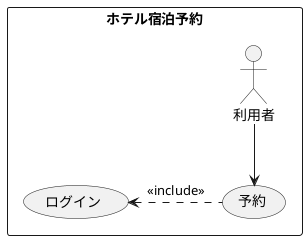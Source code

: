 @startuml ユースケース図
rectangle ホテル宿泊予約 {
    actor 利用者
usecase ログイン
usecase 予約
}
利用者 --> 予約
ログイン <. 予約 : << include >>
@enduml
